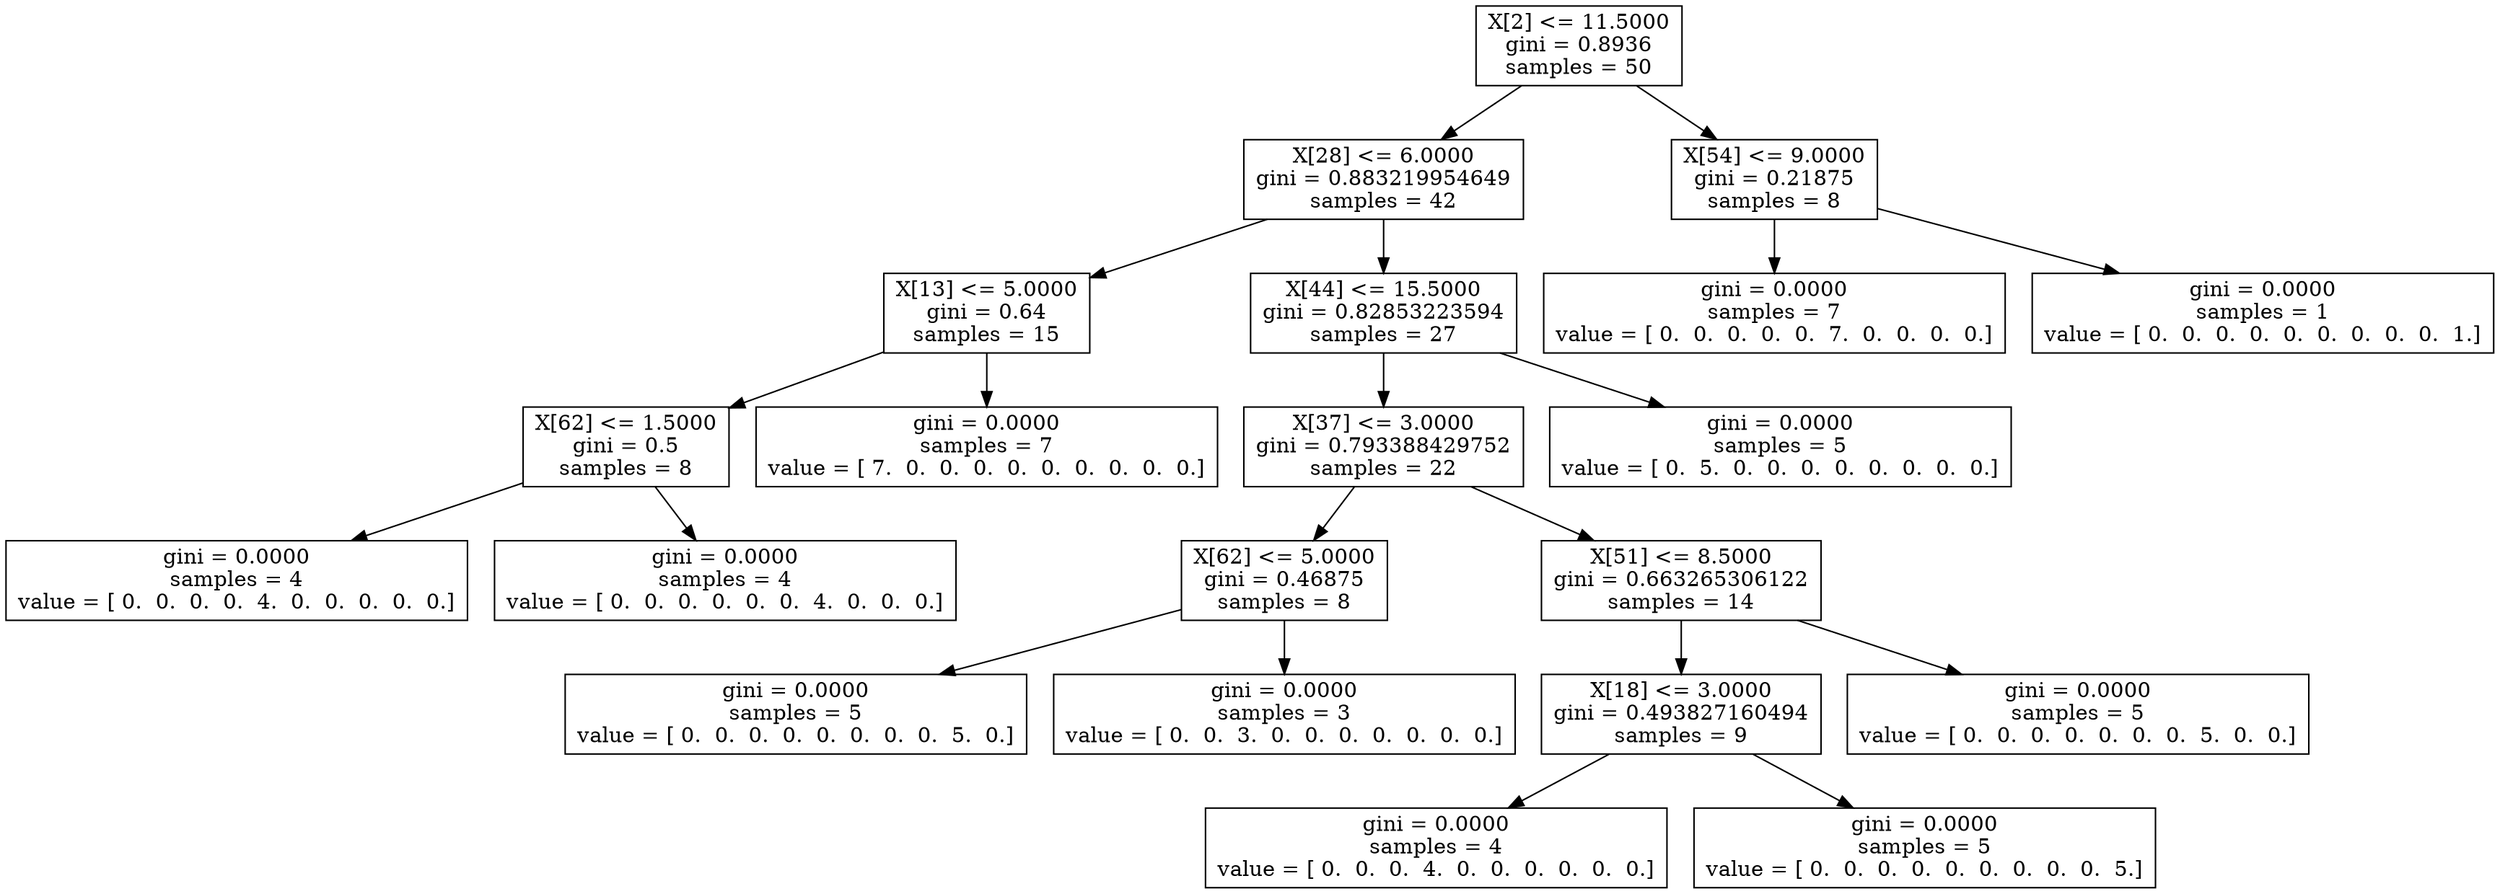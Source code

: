 digraph Tree {
0 [label="X[2] <= 11.5000\ngini = 0.8936\nsamples = 50", shape="box"] ;
1 [label="X[28] <= 6.0000\ngini = 0.883219954649\nsamples = 42", shape="box"] ;
0 -> 1 ;
2 [label="X[13] <= 5.0000\ngini = 0.64\nsamples = 15", shape="box"] ;
1 -> 2 ;
3 [label="X[62] <= 1.5000\ngini = 0.5\nsamples = 8", shape="box"] ;
2 -> 3 ;
4 [label="gini = 0.0000\nsamples = 4\nvalue = [ 0.  0.  0.  0.  4.  0.  0.  0.  0.  0.]", shape="box"] ;
3 -> 4 ;
5 [label="gini = 0.0000\nsamples = 4\nvalue = [ 0.  0.  0.  0.  0.  0.  4.  0.  0.  0.]", shape="box"] ;
3 -> 5 ;
6 [label="gini = 0.0000\nsamples = 7\nvalue = [ 7.  0.  0.  0.  0.  0.  0.  0.  0.  0.]", shape="box"] ;
2 -> 6 ;
7 [label="X[44] <= 15.5000\ngini = 0.82853223594\nsamples = 27", shape="box"] ;
1 -> 7 ;
8 [label="X[37] <= 3.0000\ngini = 0.793388429752\nsamples = 22", shape="box"] ;
7 -> 8 ;
9 [label="X[62] <= 5.0000\ngini = 0.46875\nsamples = 8", shape="box"] ;
8 -> 9 ;
10 [label="gini = 0.0000\nsamples = 5\nvalue = [ 0.  0.  0.  0.  0.  0.  0.  0.  5.  0.]", shape="box"] ;
9 -> 10 ;
11 [label="gini = 0.0000\nsamples = 3\nvalue = [ 0.  0.  3.  0.  0.  0.  0.  0.  0.  0.]", shape="box"] ;
9 -> 11 ;
12 [label="X[51] <= 8.5000\ngini = 0.663265306122\nsamples = 14", shape="box"] ;
8 -> 12 ;
13 [label="X[18] <= 3.0000\ngini = 0.493827160494\nsamples = 9", shape="box"] ;
12 -> 13 ;
14 [label="gini = 0.0000\nsamples = 4\nvalue = [ 0.  0.  0.  4.  0.  0.  0.  0.  0.  0.]", shape="box"] ;
13 -> 14 ;
15 [label="gini = 0.0000\nsamples = 5\nvalue = [ 0.  0.  0.  0.  0.  0.  0.  0.  0.  5.]", shape="box"] ;
13 -> 15 ;
16 [label="gini = 0.0000\nsamples = 5\nvalue = [ 0.  0.  0.  0.  0.  0.  0.  5.  0.  0.]", shape="box"] ;
12 -> 16 ;
17 [label="gini = 0.0000\nsamples = 5\nvalue = [ 0.  5.  0.  0.  0.  0.  0.  0.  0.  0.]", shape="box"] ;
7 -> 17 ;
18 [label="X[54] <= 9.0000\ngini = 0.21875\nsamples = 8", shape="box"] ;
0 -> 18 ;
19 [label="gini = 0.0000\nsamples = 7\nvalue = [ 0.  0.  0.  0.  0.  7.  0.  0.  0.  0.]", shape="box"] ;
18 -> 19 ;
20 [label="gini = 0.0000\nsamples = 1\nvalue = [ 0.  0.  0.  0.  0.  0.  0.  0.  0.  1.]", shape="box"] ;
18 -> 20 ;
}